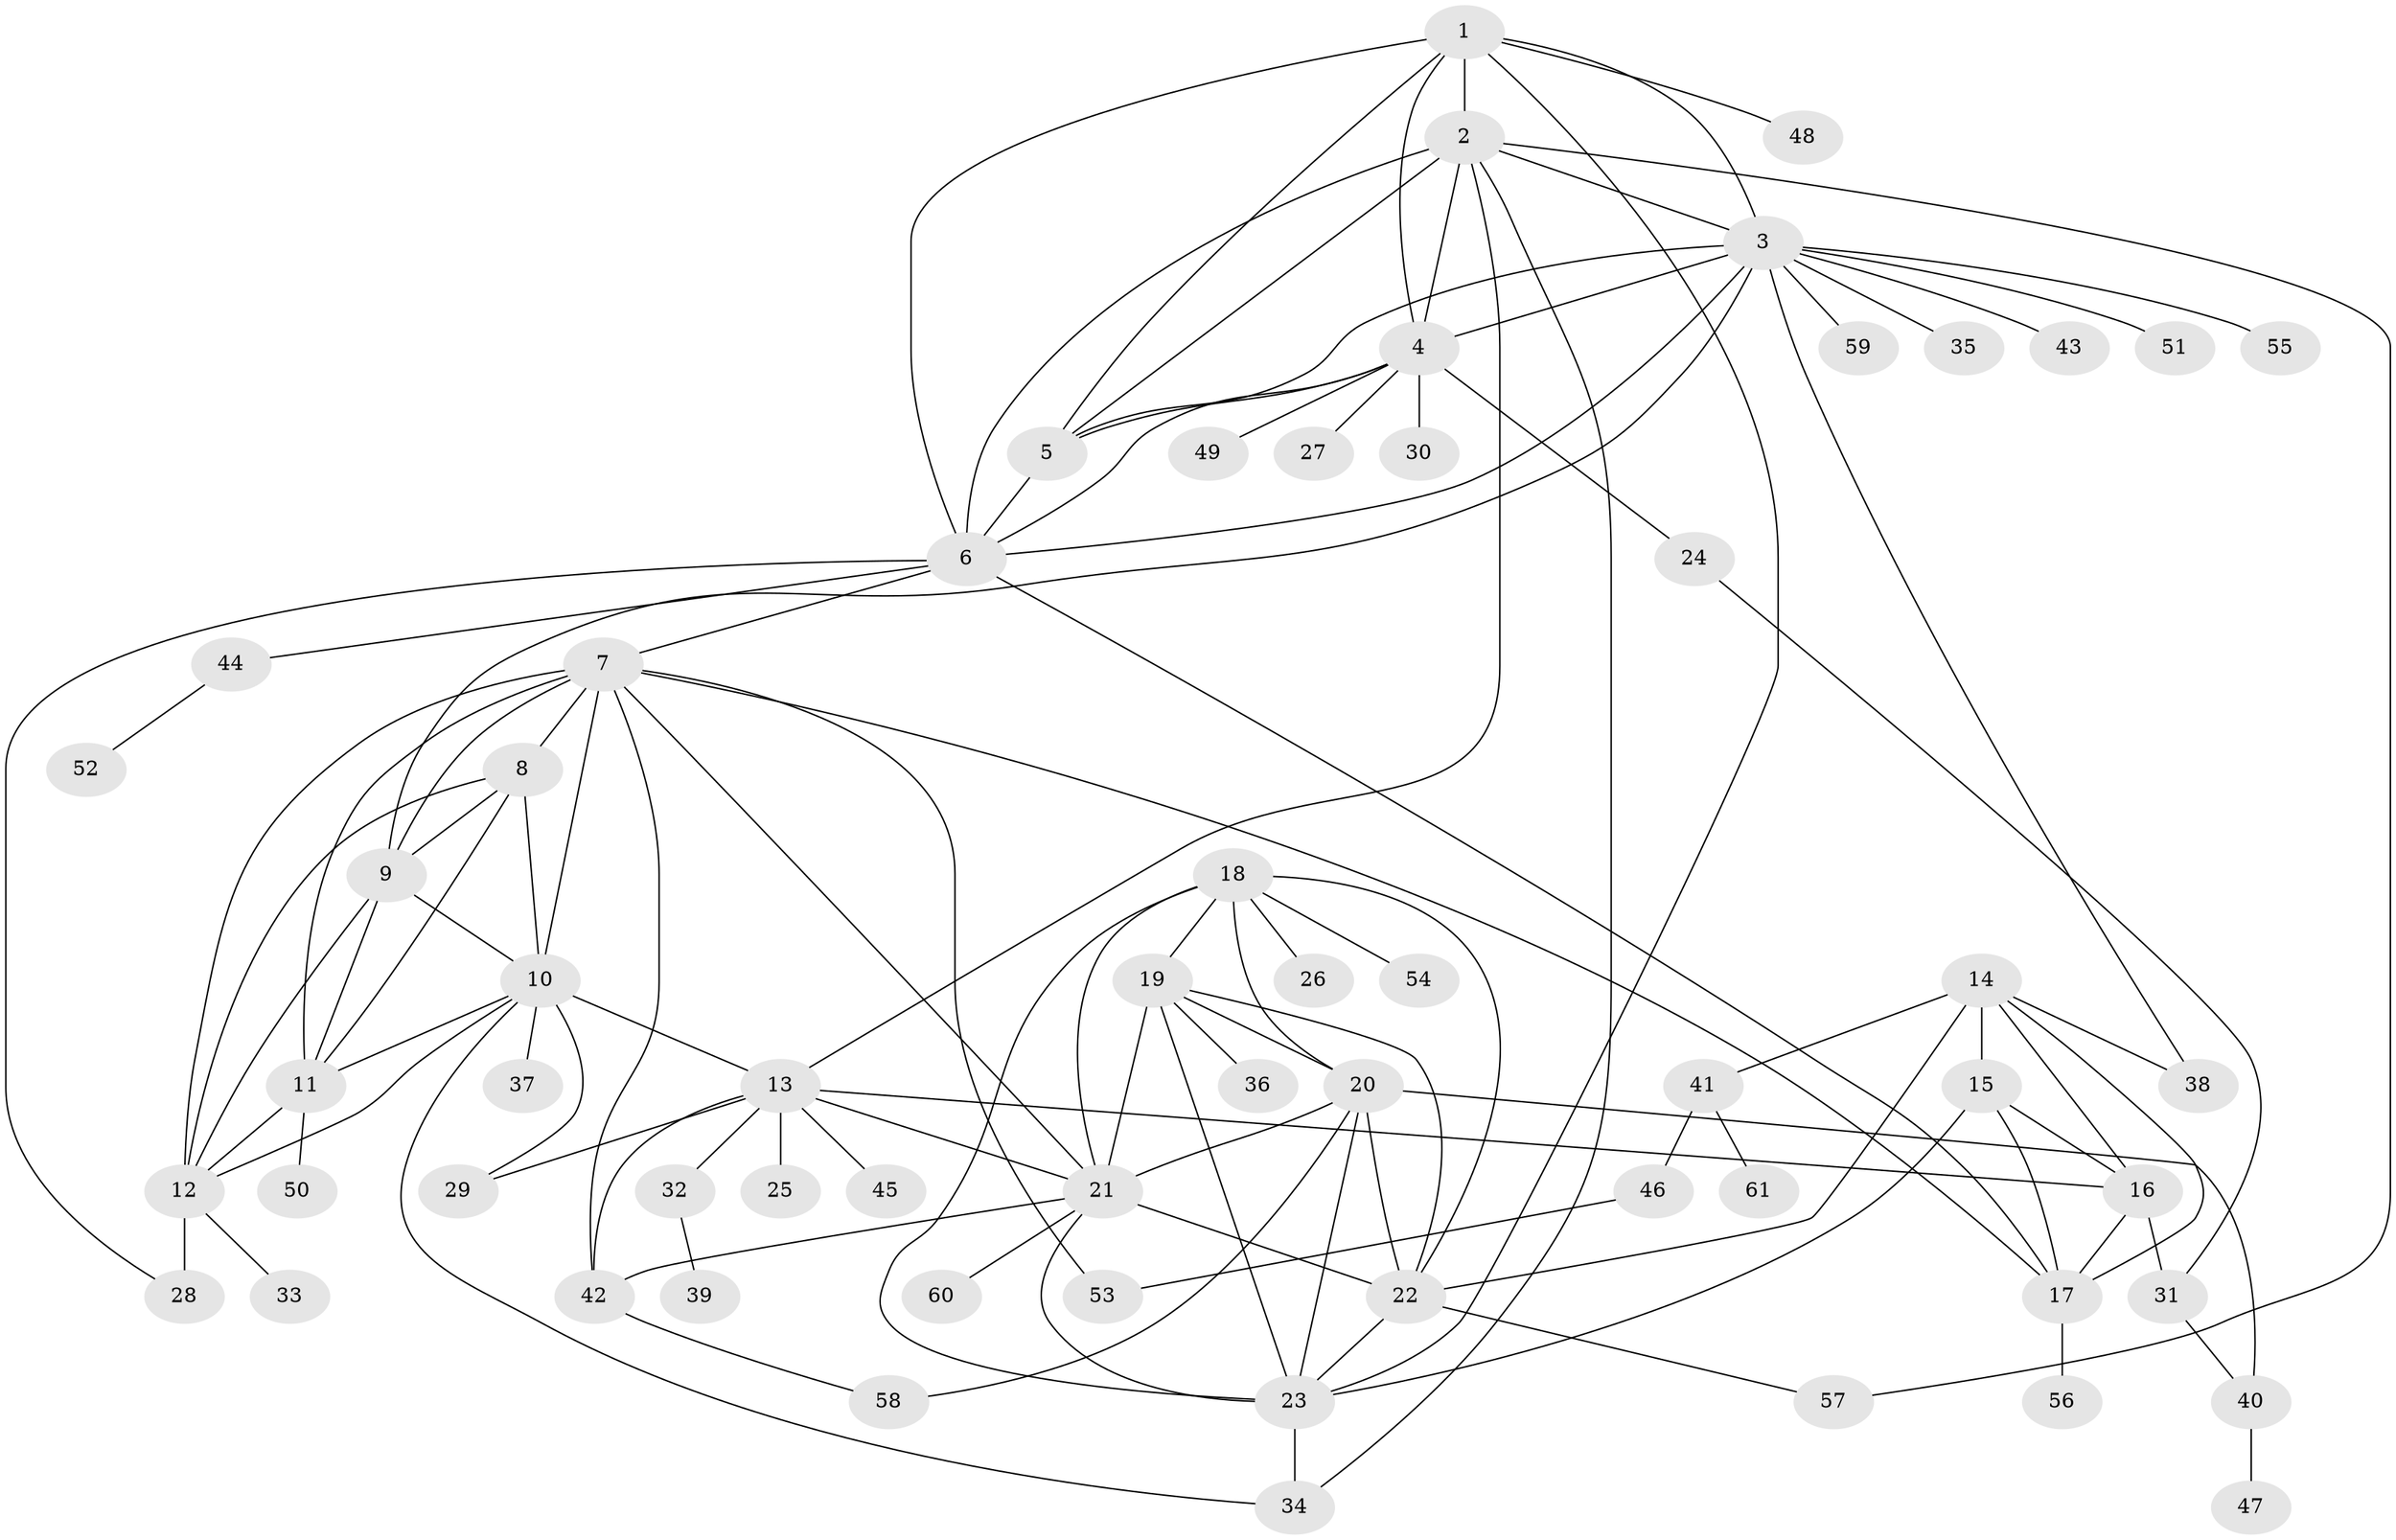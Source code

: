 // original degree distribution, {8: 0.05737704918032787, 10: 0.03278688524590164, 13: 0.01639344262295082, 6: 0.02459016393442623, 9: 0.02459016393442623, 7: 0.04918032786885246, 11: 0.01639344262295082, 12: 0.00819672131147541, 5: 0.01639344262295082, 2: 0.19672131147540983, 1: 0.5, 3: 0.04918032786885246, 4: 0.00819672131147541}
// Generated by graph-tools (version 1.1) at 2025/37/03/09/25 02:37:39]
// undirected, 61 vertices, 113 edges
graph export_dot {
graph [start="1"]
  node [color=gray90,style=filled];
  1;
  2;
  3;
  4;
  5;
  6;
  7;
  8;
  9;
  10;
  11;
  12;
  13;
  14;
  15;
  16;
  17;
  18;
  19;
  20;
  21;
  22;
  23;
  24;
  25;
  26;
  27;
  28;
  29;
  30;
  31;
  32;
  33;
  34;
  35;
  36;
  37;
  38;
  39;
  40;
  41;
  42;
  43;
  44;
  45;
  46;
  47;
  48;
  49;
  50;
  51;
  52;
  53;
  54;
  55;
  56;
  57;
  58;
  59;
  60;
  61;
  1 -- 2 [weight=1.0];
  1 -- 3 [weight=1.0];
  1 -- 4 [weight=1.0];
  1 -- 5 [weight=1.0];
  1 -- 6 [weight=1.0];
  1 -- 23 [weight=1.0];
  1 -- 48 [weight=1.0];
  2 -- 3 [weight=1.0];
  2 -- 4 [weight=1.0];
  2 -- 5 [weight=1.0];
  2 -- 6 [weight=2.0];
  2 -- 13 [weight=1.0];
  2 -- 34 [weight=1.0];
  2 -- 57 [weight=1.0];
  3 -- 4 [weight=1.0];
  3 -- 5 [weight=1.0];
  3 -- 6 [weight=1.0];
  3 -- 9 [weight=1.0];
  3 -- 35 [weight=1.0];
  3 -- 38 [weight=1.0];
  3 -- 43 [weight=1.0];
  3 -- 51 [weight=1.0];
  3 -- 55 [weight=1.0];
  3 -- 59 [weight=1.0];
  4 -- 5 [weight=1.0];
  4 -- 6 [weight=1.0];
  4 -- 24 [weight=1.0];
  4 -- 27 [weight=1.0];
  4 -- 30 [weight=1.0];
  4 -- 49 [weight=1.0];
  5 -- 6 [weight=1.0];
  6 -- 7 [weight=1.0];
  6 -- 17 [weight=1.0];
  6 -- 28 [weight=1.0];
  6 -- 44 [weight=1.0];
  7 -- 8 [weight=2.0];
  7 -- 9 [weight=1.0];
  7 -- 10 [weight=1.0];
  7 -- 11 [weight=1.0];
  7 -- 12 [weight=1.0];
  7 -- 17 [weight=1.0];
  7 -- 21 [weight=1.0];
  7 -- 42 [weight=1.0];
  7 -- 53 [weight=1.0];
  8 -- 9 [weight=1.0];
  8 -- 10 [weight=1.0];
  8 -- 11 [weight=1.0];
  8 -- 12 [weight=1.0];
  9 -- 10 [weight=1.0];
  9 -- 11 [weight=1.0];
  9 -- 12 [weight=1.0];
  10 -- 11 [weight=1.0];
  10 -- 12 [weight=1.0];
  10 -- 13 [weight=1.0];
  10 -- 29 [weight=1.0];
  10 -- 34 [weight=1.0];
  10 -- 37 [weight=1.0];
  11 -- 12 [weight=1.0];
  11 -- 50 [weight=2.0];
  12 -- 28 [weight=6.0];
  12 -- 33 [weight=1.0];
  13 -- 16 [weight=2.0];
  13 -- 21 [weight=1.0];
  13 -- 25 [weight=2.0];
  13 -- 29 [weight=1.0];
  13 -- 32 [weight=1.0];
  13 -- 42 [weight=2.0];
  13 -- 45 [weight=1.0];
  14 -- 15 [weight=3.0];
  14 -- 16 [weight=1.0];
  14 -- 17 [weight=1.0];
  14 -- 22 [weight=1.0];
  14 -- 38 [weight=3.0];
  14 -- 41 [weight=1.0];
  15 -- 16 [weight=3.0];
  15 -- 17 [weight=3.0];
  15 -- 23 [weight=1.0];
  16 -- 17 [weight=1.0];
  16 -- 31 [weight=4.0];
  17 -- 56 [weight=1.0];
  18 -- 19 [weight=1.0];
  18 -- 20 [weight=1.0];
  18 -- 21 [weight=1.0];
  18 -- 22 [weight=1.0];
  18 -- 23 [weight=1.0];
  18 -- 26 [weight=1.0];
  18 -- 54 [weight=1.0];
  19 -- 20 [weight=1.0];
  19 -- 21 [weight=1.0];
  19 -- 22 [weight=1.0];
  19 -- 23 [weight=1.0];
  19 -- 36 [weight=1.0];
  20 -- 21 [weight=1.0];
  20 -- 22 [weight=1.0];
  20 -- 23 [weight=1.0];
  20 -- 40 [weight=1.0];
  20 -- 58 [weight=1.0];
  21 -- 22 [weight=1.0];
  21 -- 23 [weight=1.0];
  21 -- 42 [weight=1.0];
  21 -- 60 [weight=1.0];
  22 -- 23 [weight=1.0];
  22 -- 57 [weight=1.0];
  23 -- 34 [weight=3.0];
  24 -- 31 [weight=1.0];
  31 -- 40 [weight=1.0];
  32 -- 39 [weight=1.0];
  40 -- 47 [weight=1.0];
  41 -- 46 [weight=1.0];
  41 -- 61 [weight=1.0];
  42 -- 58 [weight=1.0];
  44 -- 52 [weight=1.0];
  46 -- 53 [weight=1.0];
}
